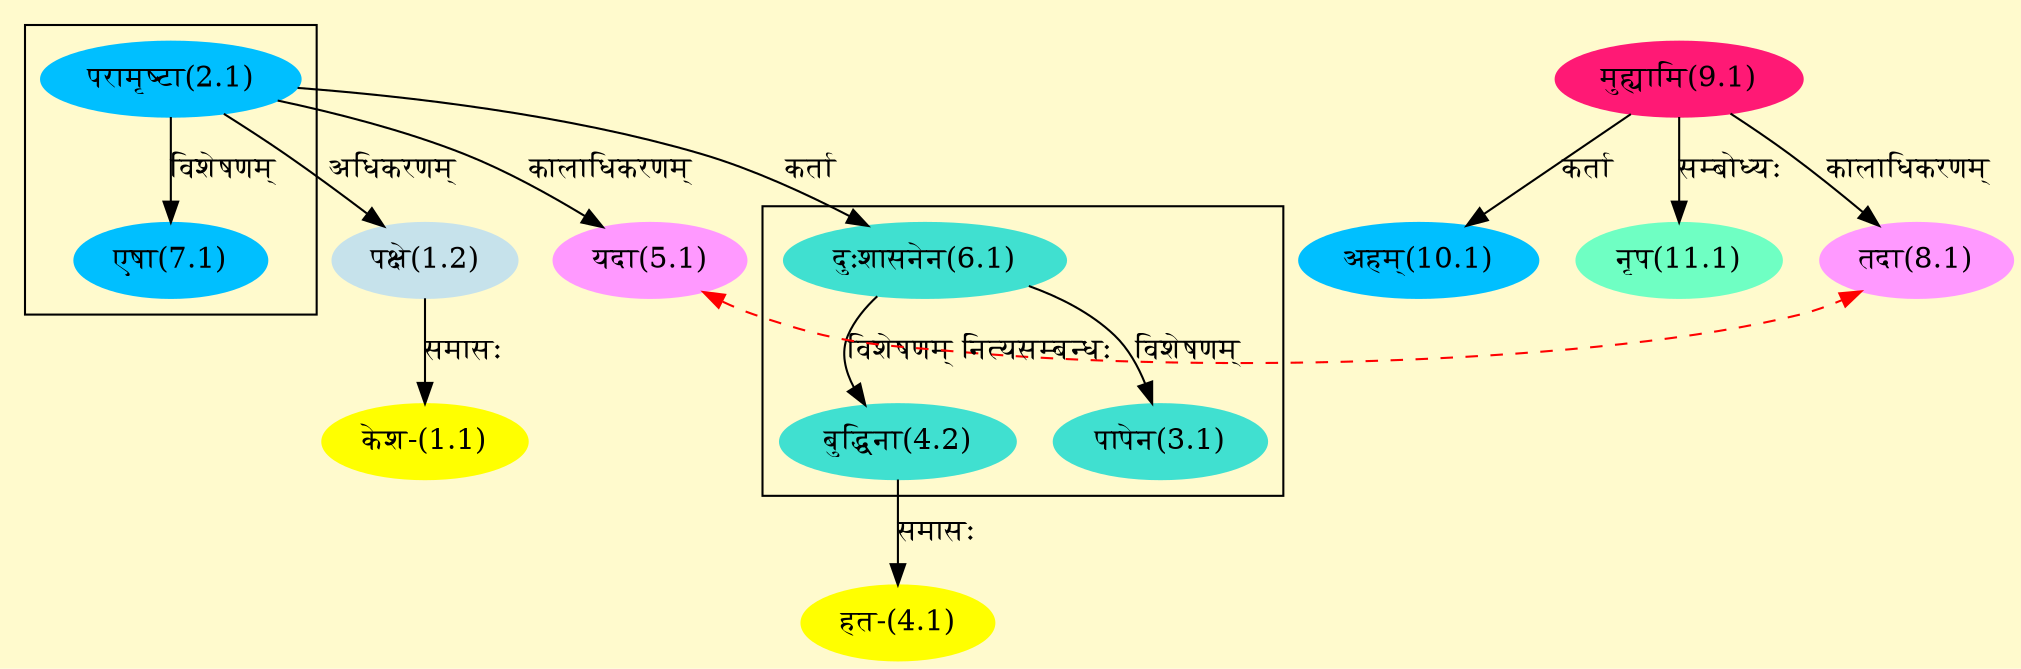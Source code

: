 digraph G{
rankdir=BT;
 compound=true;
 bgcolor="lemonchiffon1";

subgraph cluster_1{
Node3_1 [style=filled, color="#40E0D0" label = "पापेन(3.1)"]
Node6_1 [style=filled, color="#40E0D0" label = "दुःशासनेन(6.1)"]
Node4_2 [style=filled, color="#40E0D0" label = "बुद्धिना(4.2)"]

}

subgraph cluster_2{
Node7_1 [style=filled, color="#00BFFF" label = "एषा(7.1)"]
Node2_1 [style=filled, color="#00BFFF" label = "परामृष्टा(2.1)"]

}
Node1_1 [style=filled, color="#FFFF00" label = "केश-(1.1)"]
Node1_2 [style=filled, color="#C6E2EB" label = "पक्षे(1.2)"]
Node2_1 [style=filled, color="#00BFFF" label = "परामृष्टा(2.1)"]
Node4_1 [style=filled, color="#FFFF00" label = "हत-(4.1)"]
Node4_2 [style=filled, color="#40E0D0" label = "बुद्धिना(4.2)"]
Node5_1 [style=filled, color="#FF99FF" label = "यदा(5.1)"]
Node8_1 [style=filled, color="#FF99FF" label = "तदा(8.1)"]
Node6_1 [style=filled, color="#40E0D0" label = "दुःशासनेन(6.1)"]
Node9_1 [style=filled, color="#FF1975" label = "मुह्यामि(9.1)"]
Node10_1 [style=filled, color="#00BFFF" label = "अहम्(10.1)"]
Node [style=filled, color="" label = "()"]
Node11_1 [style=filled, color="#6FFFC3" label = "नृप(11.1)"]
{rank = same; Node5_1; Node8_1;}
/* Start of Relations section */

Node1_1 -> Node1_2 [  label="समासः"  dir="back" ]
Node1_2 -> Node2_1 [  label="अधिकरणम्"  dir="back" ]
Node3_1 -> Node6_1 [  label="विशेषणम्"  dir="back" ]
Node4_1 -> Node4_2 [  label="समासः"  dir="back" ]
Node4_2 -> Node6_1 [  label="विशेषणम्"  dir="back" ]
Node5_1 -> Node2_1 [  label="कालाधिकरणम्"  dir="back" ]
Node5_1 -> Node8_1 [ style=dashed color="red" label="नित्यसम्बन्धः"  dir="both" ]
Node6_1 -> Node2_1 [  label="कर्ता"  dir="back" ]
Node7_1 -> Node2_1 [  label="विशेषणम्"  dir="back" ]
Node8_1 -> Node9_1 [  label="कालाधिकरणम्"  dir="back" ]
Node10_1 -> Node9_1 [  label="कर्ता"  dir="back" ]
Node11_1 -> Node9_1 [  label="सम्बोध्यः"  dir="back" ]
}
